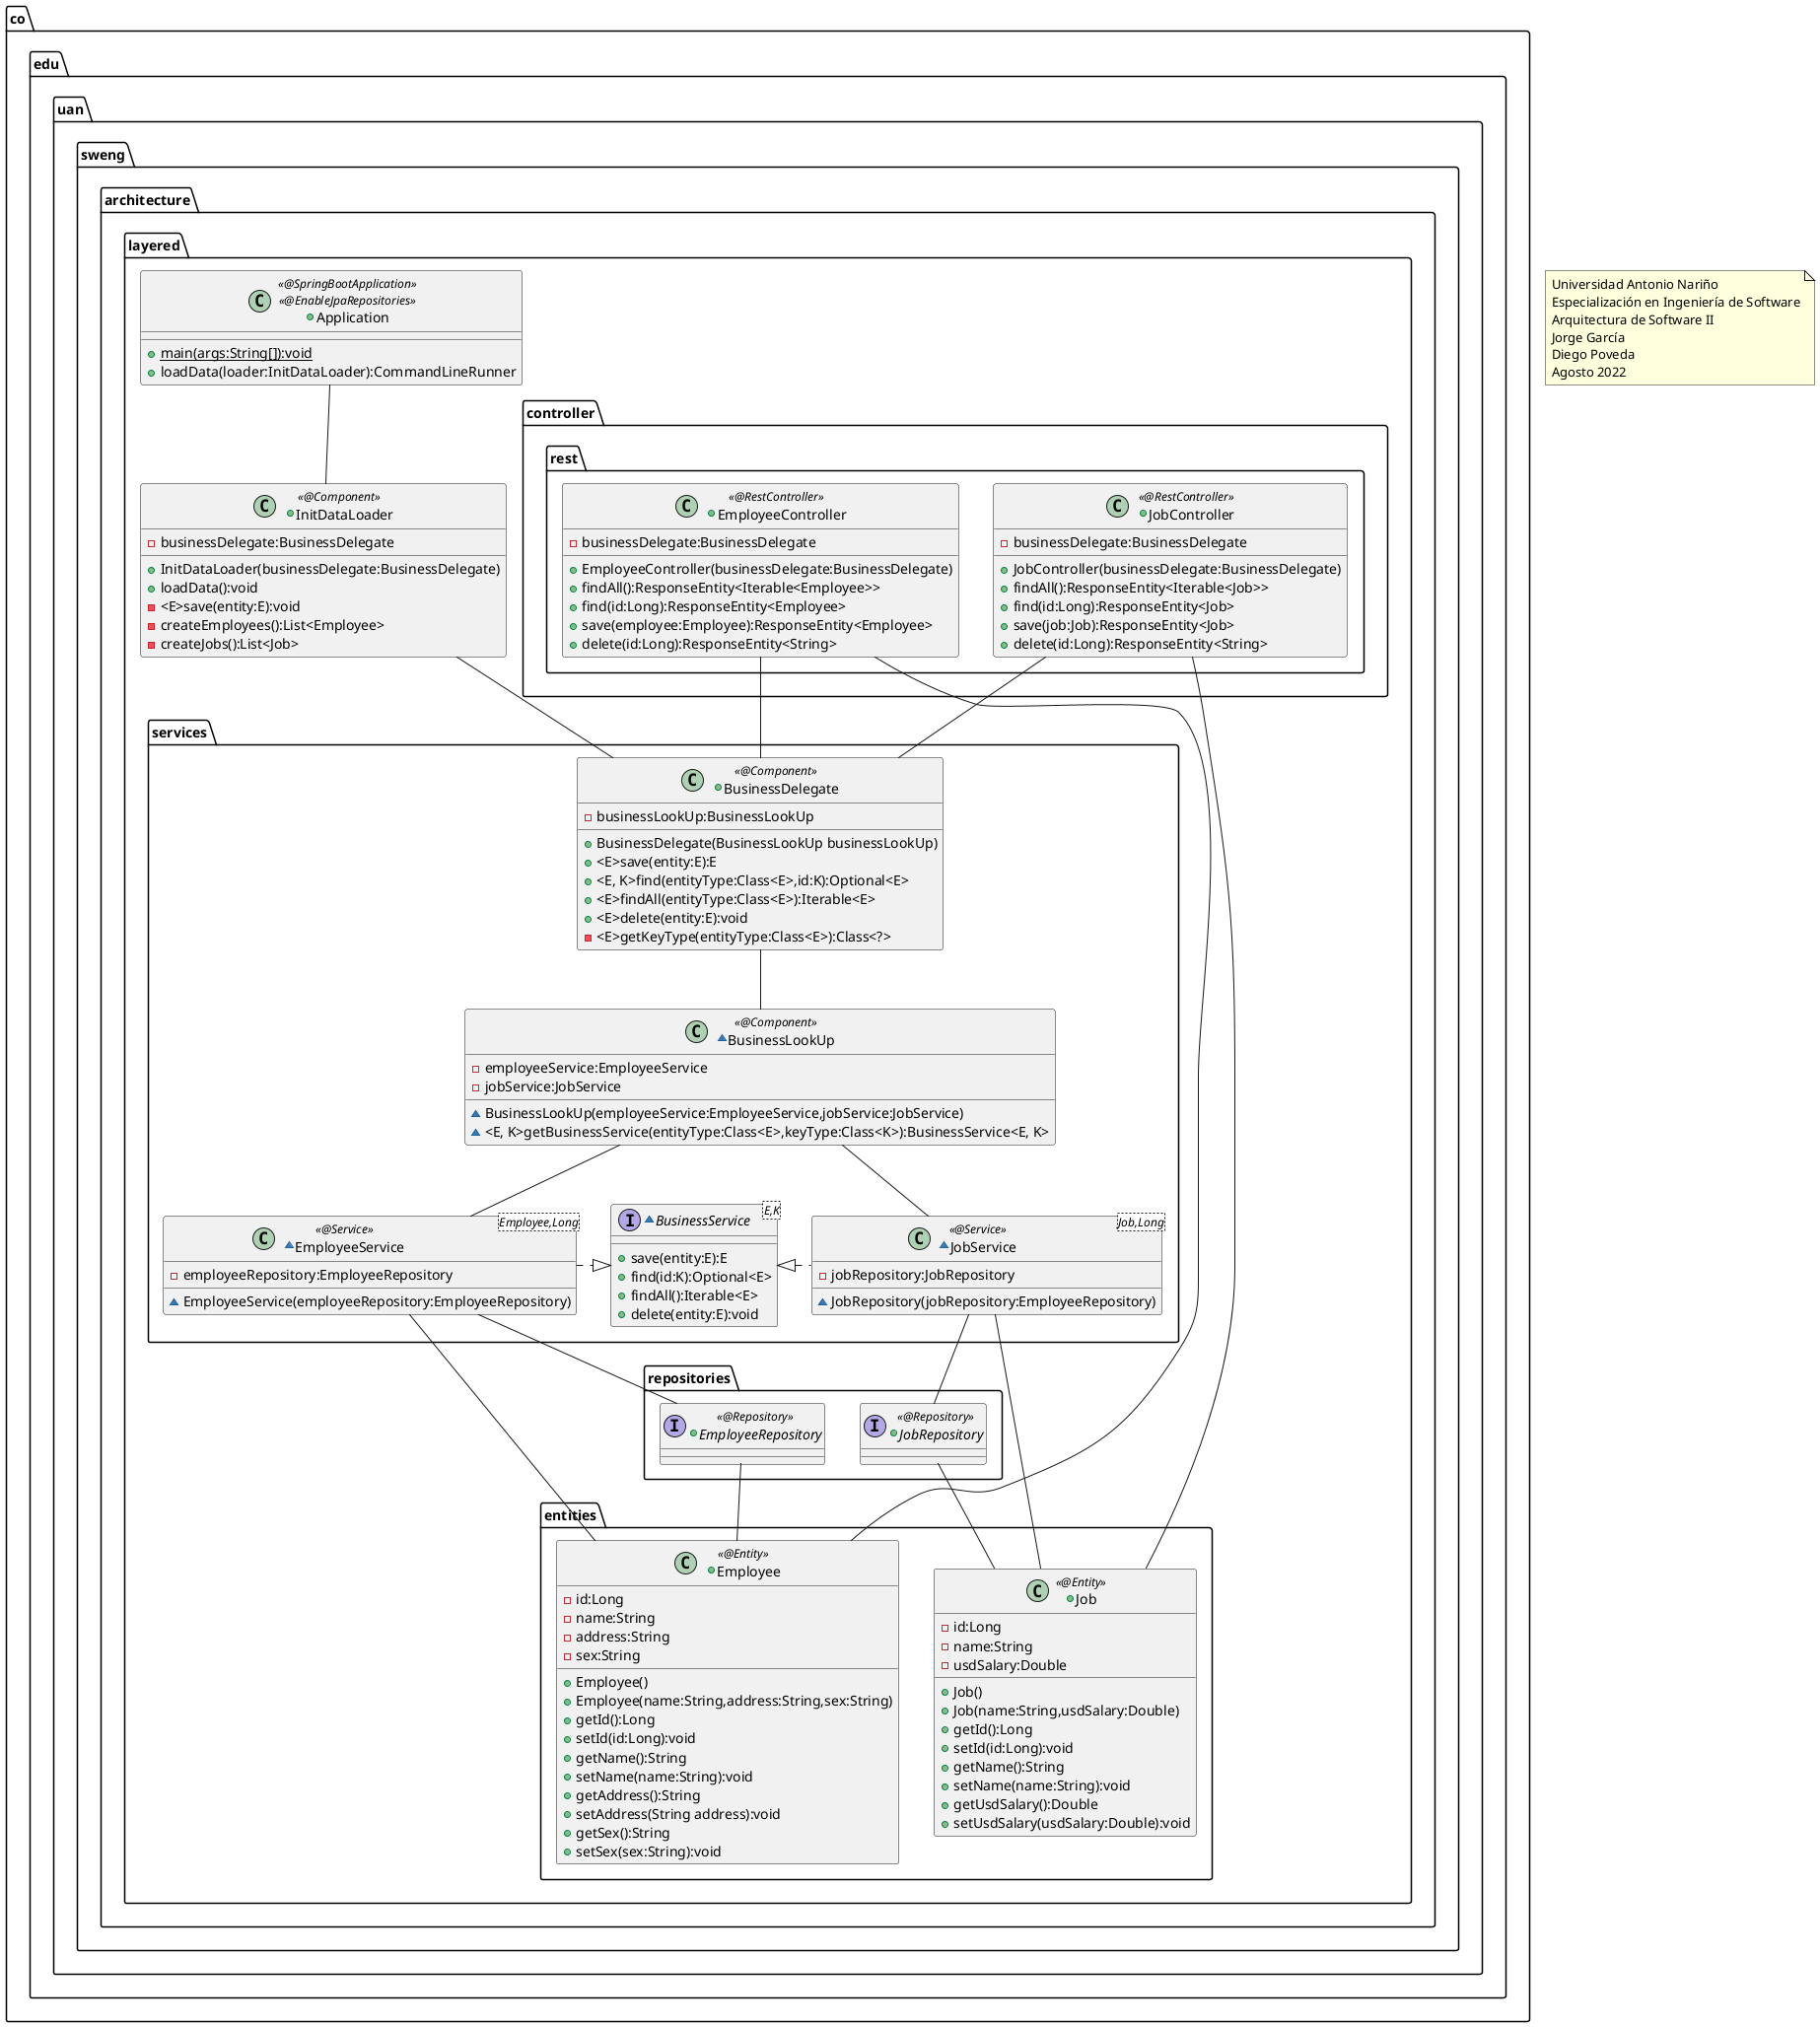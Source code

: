 '
' Copyright (C) 2022 Jorge Garcia, Diego Poveda, UAN.
'
'     This program is free software: you can redistribute it and/or modify
'     it under the terms of the GNU General Public License as published by
'     the Free Software Foundation, either version 3 of the License, or
'     (at your option) any later version.
'
'     This program is distributed in the hope that it will be useful,
'     but WITHOUT ANY WARRANTY; without even the implied warranty of
'     MERCHANTABILITY or FITNESS FOR A PARTICULAR PURPOSE.  See the
'     GNU General Public License for more details.
'
'     You should have received a copy of the GNU General Public License
'     along with this program.  If not, see <https://www.gnu.org/licenses/>.
'
@startuml classes

note as note1
Universidad Antonio Nariño
Especialización en Ingeniería de Software
Arquitectura de Software II
Jorge García
Diego Poveda
Agosto 2022
end note

package co.edu.uan.sweng.architecture.layered {
    +class Application <<@SpringBootApplication>> <<@EnableJpaRepositories>> {
        +{static}main(args:String[]):void
        +loadData(loader:InitDataLoader):CommandLineRunner
    }
    +class InitDataLoader <<@Component>> {
        -businessDelegate:BusinessDelegate
        +InitDataLoader(businessDelegate:BusinessDelegate)
        +loadData():void
        -<E>save(entity:E):void
        -createEmployees():List<Employee>
        -createJobs():List<Job>
    }
    package controller.rest {
        +class EmployeeController <<@RestController>> {
            -businessDelegate:BusinessDelegate
            +EmployeeController(businessDelegate:BusinessDelegate)
            +findAll():ResponseEntity<Iterable<Employee>>
            +find(id:Long):ResponseEntity<Employee>
            +save(employee:Employee):ResponseEntity<Employee>
            +delete(id:Long):ResponseEntity<String>
        }
        +class JobController <<@RestController>> {
            -businessDelegate:BusinessDelegate
            +JobController(businessDelegate:BusinessDelegate)
            +findAll():ResponseEntity<Iterable<Job>>
            +find(id:Long):ResponseEntity<Job>
            +save(job:Job):ResponseEntity<Job>
            +delete(id:Long):ResponseEntity<String>
        }
    }
    package entities {
        +class Employee <<@Entity>> {
            -id:Long
            -name:String
            -address:String
            -sex:String
            +Employee()
            +Employee(name:String,address:String,sex:String)
            +getId():Long
            +setId(id:Long):void
            +getName():String
            +setName(name:String):void
            +getAddress():String
            +setAddress(String address):void
            +getSex():String
            +setSex(sex:String):void
        }
        +class Job <<@Entity>> {
            -id:Long
            -name:String
            -usdSalary:Double
            +Job()
            +Job(name:String,usdSalary:Double)
            +getId():Long
            +setId(id:Long):void
            +getName():String
            +setName(name:String):void
            +getUsdSalary():Double
            +setUsdSalary(usdSalary:Double):void
        }
    }
    package repositories {
        +interface EmployeeRepository <<@Repository>> {

        }
        +interface JobRepository <<@Repository>> {

        }
    }
    package services {
        +class BusinessDelegate <<@Component>> {
            -businessLookUp:BusinessLookUp
            +BusinessDelegate(BusinessLookUp businessLookUp)
            +<E>save(entity:E):E
            +<E, K>find(entityType:Class<E>,id:K):Optional<E>
            +<E>findAll(entityType:Class<E>):Iterable<E>
            +<E>delete(entity:E):void
            -<E>getKeyType(entityType:Class<E>):Class<?>
        }
        ~class BusinessLookUp <<@Component>> {
            -employeeService:EmployeeService
            -jobService:JobService
            ~BusinessLookUp(employeeService:EmployeeService,jobService:JobService)
            ~<E, K>getBusinessService(entityType:Class<E>,keyType:Class<K>):BusinessService<E, K>
        }
        ~interface BusinessService<E,K> {
            +save(entity:E):E
            +find(id:K):Optional<E>
            +findAll():Iterable<E>
            +delete(entity:E):void
        }
        ~class EmployeeService<Employee,Long> <<@Service>> {
            -employeeRepository:EmployeeRepository
            ~EmployeeService(employeeRepository:EmployeeRepository)
        }
        ~class JobService<Job,Long> <<@Service>> {
            -jobRepository:JobRepository
            ~JobRepository(jobRepository:EmployeeRepository)
        }        
    }
}

BusinessService <|.left. EmployeeService
BusinessService <|.right. JobService

Application -- InitDataLoader

InitDataLoader -- BusinessDelegate

BusinessLookUp -- EmployeeService
BusinessLookUp -- JobService

BusinessDelegate -- BusinessLookUp

JobService -- JobRepository
JobService -- Job

EmployeeService -- EmployeeRepository
EmployeeService -- Employee

JobRepository -- Job

EmployeeRepository -- Employee

JobController -- BusinessDelegate
JobController -- Job

EmployeeController -- BusinessDelegate
EmployeeController -- Employee
@enduml
